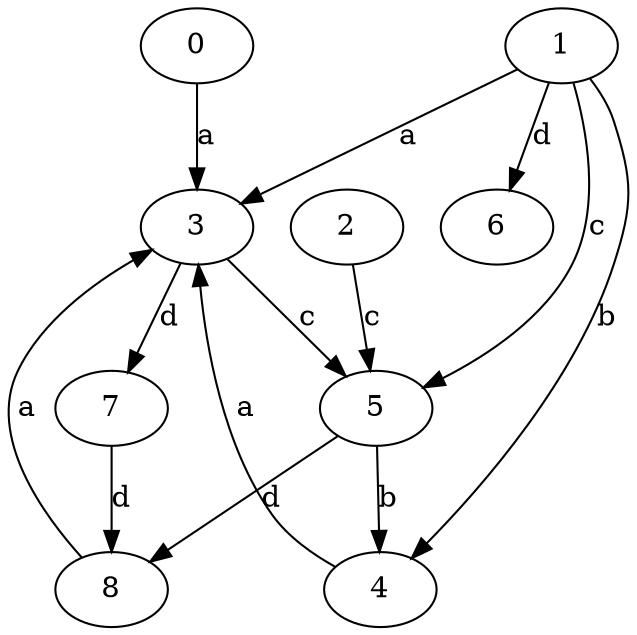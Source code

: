 strict digraph  {
1;
2;
3;
4;
5;
6;
0;
7;
8;
1 -> 3  [label=a];
1 -> 4  [label=b];
1 -> 5  [label=c];
1 -> 6  [label=d];
2 -> 5  [label=c];
3 -> 5  [label=c];
3 -> 7  [label=d];
4 -> 3  [label=a];
5 -> 4  [label=b];
5 -> 8  [label=d];
0 -> 3  [label=a];
7 -> 8  [label=d];
8 -> 3  [label=a];
}
